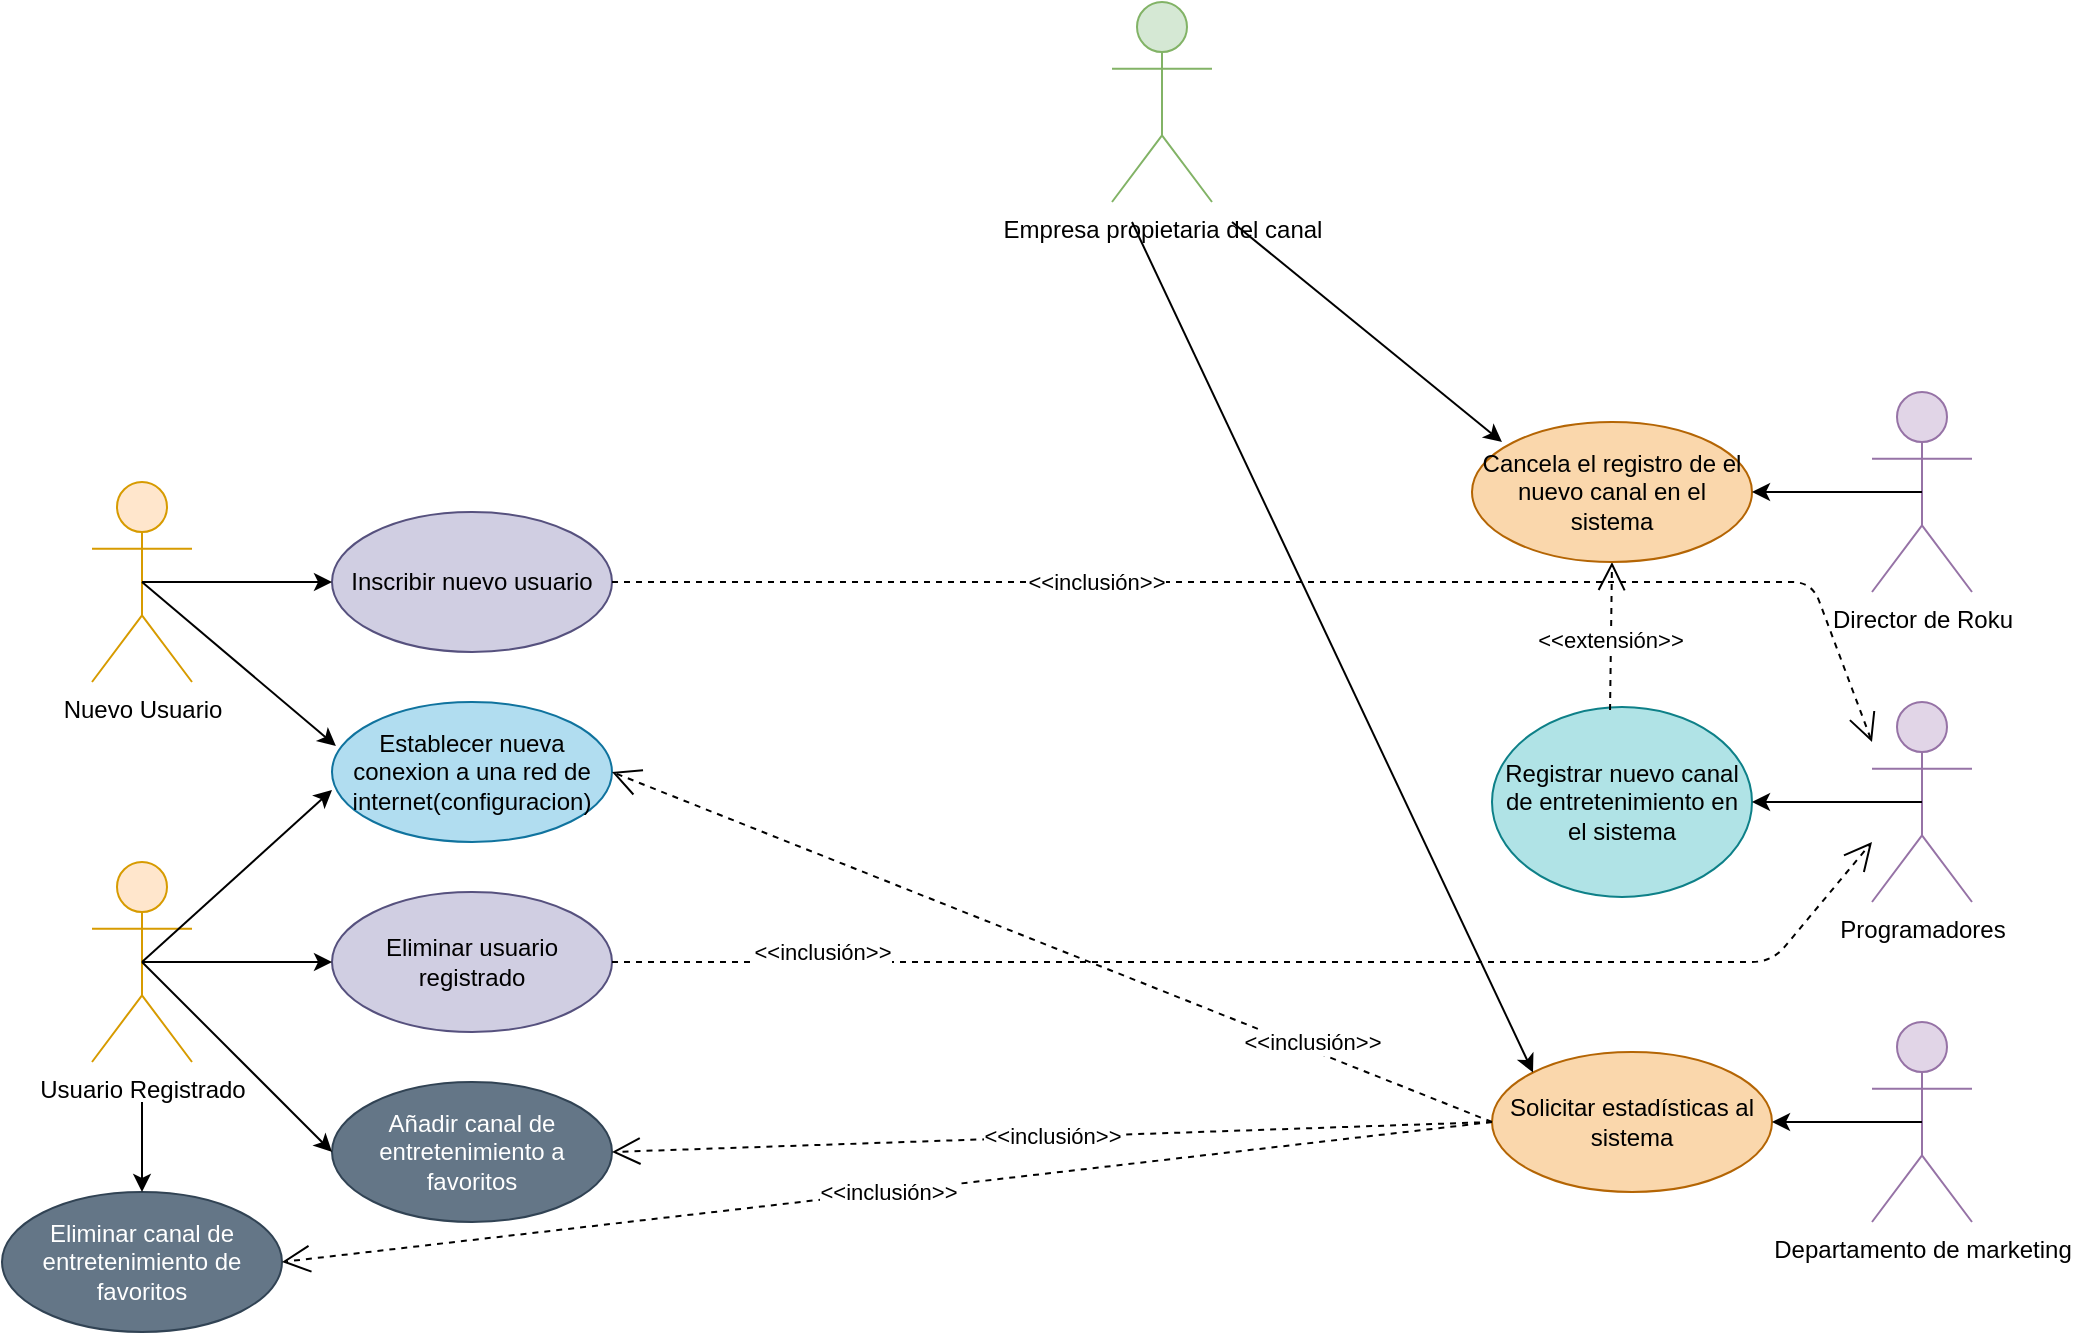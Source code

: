 <mxfile version="13.7.6" type="device"><diagram id="zeIgOpkLcLIv26TLdSMx" name="Page-1"><mxGraphModel dx="1379" dy="804" grid="1" gridSize="10" guides="1" tooltips="1" connect="1" arrows="1" fold="1" page="1" pageScale="1" pageWidth="827" pageHeight="1169" math="0" shadow="0"><root><mxCell id="0"/><mxCell id="1" parent="0"/><mxCell id="RYHGJsT757F3Si6adJhT-1" value="Nuevo Usuario" style="shape=umlActor;verticalLabelPosition=bottom;verticalAlign=top;html=1;outlineConnect=0;fillColor=#ffe6cc;strokeColor=#d79b00;" vertex="1" parent="1"><mxGeometry x="80" y="320" width="50" height="100" as="geometry"/></mxCell><mxCell id="RYHGJsT757F3Si6adJhT-4" value="Inscribir nuevo usuario" style="ellipse;whiteSpace=wrap;html=1;fillColor=#d0cee2;strokeColor=#56517e;" vertex="1" parent="1"><mxGeometry x="200" y="335" width="140" height="70" as="geometry"/></mxCell><mxCell id="RYHGJsT757F3Si6adJhT-6" value="" style="endArrow=classic;html=1;entryX=0;entryY=0.5;entryDx=0;entryDy=0;exitX=0.5;exitY=0.5;exitDx=0;exitDy=0;exitPerimeter=0;" edge="1" parent="1" source="RYHGJsT757F3Si6adJhT-1" target="RYHGJsT757F3Si6adJhT-4"><mxGeometry width="50" height="50" relative="1" as="geometry"><mxPoint x="400" y="600" as="sourcePoint"/><mxPoint x="450" y="550" as="targetPoint"/></mxGeometry></mxCell><mxCell id="RYHGJsT757F3Si6adJhT-7" value="Programadores" style="shape=umlActor;verticalLabelPosition=bottom;verticalAlign=top;html=1;outlineConnect=0;fillColor=#e1d5e7;strokeColor=#9673a6;" vertex="1" parent="1"><mxGeometry x="970" y="430" width="50" height="100" as="geometry"/></mxCell><mxCell id="RYHGJsT757F3Si6adJhT-10" value="Usuario Registrado" style="shape=umlActor;verticalLabelPosition=bottom;verticalAlign=top;html=1;outlineConnect=0;fillColor=#ffe6cc;strokeColor=#d79b00;" vertex="1" parent="1"><mxGeometry x="80" y="510" width="50" height="100" as="geometry"/></mxCell><mxCell id="RYHGJsT757F3Si6adJhT-11" value="Director de Roku" style="shape=umlActor;verticalLabelPosition=bottom;verticalAlign=top;html=1;outlineConnect=0;fillColor=#e1d5e7;strokeColor=#9673a6;" vertex="1" parent="1"><mxGeometry x="970" y="275" width="50" height="100" as="geometry"/></mxCell><mxCell id="RYHGJsT757F3Si6adJhT-12" value="Departamento de marketing" style="shape=umlActor;verticalLabelPosition=bottom;verticalAlign=top;html=1;outlineConnect=0;fillColor=#e1d5e7;strokeColor=#9673a6;" vertex="1" parent="1"><mxGeometry x="970" y="590" width="50" height="100" as="geometry"/></mxCell><mxCell id="RYHGJsT757F3Si6adJhT-17" value="Empresa propietaria del canal" style="shape=umlActor;verticalLabelPosition=bottom;verticalAlign=top;html=1;outlineConnect=0;fillColor=#d5e8d4;strokeColor=#82b366;" vertex="1" parent="1"><mxGeometry x="590" y="80" width="50" height="100" as="geometry"/></mxCell><mxCell id="RYHGJsT757F3Si6adJhT-18" value="Establecer nueva conexion a una red de internet(configuracion)" style="ellipse;whiteSpace=wrap;html=1;fillColor=#b1ddf0;strokeColor=#10739e;" vertex="1" parent="1"><mxGeometry x="200" y="430" width="140" height="70" as="geometry"/></mxCell><mxCell id="RYHGJsT757F3Si6adJhT-19" value="Eliminar usuario registrado" style="ellipse;whiteSpace=wrap;html=1;fillColor=#d0cee2;strokeColor=#56517e;" vertex="1" parent="1"><mxGeometry x="200" y="525" width="140" height="70" as="geometry"/></mxCell><mxCell id="RYHGJsT757F3Si6adJhT-20" value="Añadir canal de entretenimiento a favoritos" style="ellipse;whiteSpace=wrap;html=1;fillColor=#647687;strokeColor=#314354;fontColor=#ffffff;" vertex="1" parent="1"><mxGeometry x="200" y="620" width="140" height="70" as="geometry"/></mxCell><mxCell id="RYHGJsT757F3Si6adJhT-22" value="" style="endArrow=classic;html=1;exitX=0.5;exitY=0.5;exitDx=0;exitDy=0;exitPerimeter=0;entryX=0.014;entryY=0.314;entryDx=0;entryDy=0;entryPerimeter=0;" edge="1" parent="1" source="RYHGJsT757F3Si6adJhT-1" target="RYHGJsT757F3Si6adJhT-18"><mxGeometry width="50" height="50" relative="1" as="geometry"><mxPoint x="120" y="480" as="sourcePoint"/><mxPoint x="203" y="485" as="targetPoint"/></mxGeometry></mxCell><mxCell id="RYHGJsT757F3Si6adJhT-23" value="" style="endArrow=classic;html=1;entryX=0;entryY=0.629;entryDx=0;entryDy=0;exitX=0.5;exitY=0.5;exitDx=0;exitDy=0;exitPerimeter=0;entryPerimeter=0;" edge="1" parent="1" source="RYHGJsT757F3Si6adJhT-10" target="RYHGJsT757F3Si6adJhT-18"><mxGeometry width="50" height="50" relative="1" as="geometry"><mxPoint x="130" y="510" as="sourcePoint"/><mxPoint x="200" y="510" as="targetPoint"/></mxGeometry></mxCell><mxCell id="RYHGJsT757F3Si6adJhT-24" value="" style="endArrow=classic;html=1;entryX=0;entryY=0.5;entryDx=0;entryDy=0;exitX=0.5;exitY=0.5;exitDx=0;exitDy=0;exitPerimeter=0;" edge="1" parent="1" source="RYHGJsT757F3Si6adJhT-10" target="RYHGJsT757F3Si6adJhT-19"><mxGeometry width="50" height="50" relative="1" as="geometry"><mxPoint x="115" y="570" as="sourcePoint"/><mxPoint x="210" y="484.03" as="targetPoint"/></mxGeometry></mxCell><mxCell id="RYHGJsT757F3Si6adJhT-25" value="" style="endArrow=classic;html=1;entryX=0;entryY=0.5;entryDx=0;entryDy=0;exitX=0.5;exitY=0.5;exitDx=0;exitDy=0;exitPerimeter=0;" edge="1" parent="1" source="RYHGJsT757F3Si6adJhT-10" target="RYHGJsT757F3Si6adJhT-20"><mxGeometry width="50" height="50" relative="1" as="geometry"><mxPoint x="125" y="580" as="sourcePoint"/><mxPoint x="220" y="494.03" as="targetPoint"/></mxGeometry></mxCell><mxCell id="RYHGJsT757F3Si6adJhT-26" value="Registrar nuevo canal de entretenimiento en el sistema" style="ellipse;whiteSpace=wrap;html=1;fillColor=#b0e3e6;strokeColor=#0e8088;" vertex="1" parent="1"><mxGeometry x="780" y="432.5" width="130" height="95" as="geometry"/></mxCell><mxCell id="RYHGJsT757F3Si6adJhT-27" value="Eliminar canal de entretenimiento de favoritos" style="ellipse;whiteSpace=wrap;html=1;fillColor=#647687;strokeColor=#314354;fontColor=#ffffff;" vertex="1" parent="1"><mxGeometry x="35" y="675" width="140" height="70" as="geometry"/></mxCell><mxCell id="RYHGJsT757F3Si6adJhT-28" value="" style="endArrow=classic;html=1;entryX=0.5;entryY=0;entryDx=0;entryDy=0;" edge="1" parent="1" target="RYHGJsT757F3Si6adJhT-27"><mxGeometry width="50" height="50" relative="1" as="geometry"><mxPoint x="105" y="630" as="sourcePoint"/><mxPoint x="210" y="665" as="targetPoint"/></mxGeometry></mxCell><mxCell id="RYHGJsT757F3Si6adJhT-29" value="" style="endArrow=classic;html=1;entryX=1;entryY=0.5;entryDx=0;entryDy=0;exitX=0.5;exitY=0.5;exitDx=0;exitDy=0;exitPerimeter=0;" edge="1" parent="1" source="RYHGJsT757F3Si6adJhT-7" target="RYHGJsT757F3Si6adJhT-26"><mxGeometry width="50" height="50" relative="1" as="geometry"><mxPoint x="385" y="550" as="sourcePoint"/><mxPoint x="480" y="645" as="targetPoint"/></mxGeometry></mxCell><mxCell id="RYHGJsT757F3Si6adJhT-35" value="&amp;lt;&amp;lt;extensión&amp;gt;&amp;gt;" style="endArrow=open;endSize=12;dashed=1;html=1;exitX=0.454;exitY=0.016;exitDx=0;exitDy=0;exitPerimeter=0;entryX=0.5;entryY=1;entryDx=0;entryDy=0;" edge="1" parent="1" source="RYHGJsT757F3Si6adJhT-26" target="RYHGJsT757F3Si6adJhT-36"><mxGeometry x="-0.05" width="160" relative="1" as="geometry"><mxPoint x="831" y="210" as="sourcePoint"/><mxPoint x="991" y="210" as="targetPoint"/><Array as="points"/><mxPoint as="offset"/></mxGeometry></mxCell><mxCell id="RYHGJsT757F3Si6adJhT-36" value="Cancela el registro de el nuevo canal en el sistema" style="ellipse;whiteSpace=wrap;html=1;fillColor=#fad7ac;strokeColor=#b46504;" vertex="1" parent="1"><mxGeometry x="770" y="290" width="140" height="70" as="geometry"/></mxCell><mxCell id="RYHGJsT757F3Si6adJhT-37" value="" style="endArrow=classic;html=1;entryX=0.107;entryY=0.143;entryDx=0;entryDy=0;entryPerimeter=0;" edge="1" parent="1" target="RYHGJsT757F3Si6adJhT-36"><mxGeometry width="50" height="50" relative="1" as="geometry"><mxPoint x="650" y="190" as="sourcePoint"/><mxPoint x="685" y="130" as="targetPoint"/></mxGeometry></mxCell><mxCell id="RYHGJsT757F3Si6adJhT-38" value="" style="endArrow=classic;html=1;entryX=1;entryY=0.5;entryDx=0;entryDy=0;exitX=0.5;exitY=0.5;exitDx=0;exitDy=0;exitPerimeter=0;" edge="1" parent="1" source="RYHGJsT757F3Si6adJhT-11" target="RYHGJsT757F3Si6adJhT-36"><mxGeometry width="50" height="50" relative="1" as="geometry"><mxPoint x="575" y="130" as="sourcePoint"/><mxPoint x="694.98" y="280.01" as="targetPoint"/></mxGeometry></mxCell><mxCell id="RYHGJsT757F3Si6adJhT-39" value="Solicitar estadísticas al sistema" style="ellipse;whiteSpace=wrap;html=1;fillColor=#fad7ac;strokeColor=#b46504;" vertex="1" parent="1"><mxGeometry x="780" y="605" width="140" height="70" as="geometry"/></mxCell><mxCell id="RYHGJsT757F3Si6adJhT-40" value="" style="endArrow=classic;html=1;entryX=1;entryY=0.5;entryDx=0;entryDy=0;exitX=0.5;exitY=0.5;exitDx=0;exitDy=0;exitPerimeter=0;" edge="1" parent="1" source="RYHGJsT757F3Si6adJhT-12" target="RYHGJsT757F3Si6adJhT-39"><mxGeometry width="50" height="50" relative="1" as="geometry"><mxPoint x="575" y="130" as="sourcePoint"/><mxPoint x="794.98" y="310.01" as="targetPoint"/></mxGeometry></mxCell><mxCell id="RYHGJsT757F3Si6adJhT-41" value="&amp;lt;&amp;lt;inclusión&amp;gt;&amp;gt;" style="endArrow=open;endSize=12;dashed=1;html=1;exitX=0;exitY=0.5;exitDx=0;exitDy=0;entryX=1;entryY=0.5;entryDx=0;entryDy=0;" edge="1" parent="1" source="RYHGJsT757F3Si6adJhT-39" target="RYHGJsT757F3Si6adJhT-27"><mxGeometry width="160" relative="1" as="geometry"><mxPoint x="841" y="250" as="sourcePoint"/><mxPoint x="1001" y="250" as="targetPoint"/><Array as="points"/><mxPoint as="offset"/></mxGeometry></mxCell><mxCell id="RYHGJsT757F3Si6adJhT-42" value="&amp;lt;&amp;lt;inclusión&amp;gt;&amp;gt;" style="endArrow=open;endSize=12;dashed=1;html=1;exitX=0;exitY=0.5;exitDx=0;exitDy=0;entryX=1;entryY=0.5;entryDx=0;entryDy=0;" edge="1" parent="1" source="RYHGJsT757F3Si6adJhT-39" target="RYHGJsT757F3Si6adJhT-20"><mxGeometry width="160" relative="1" as="geometry"><mxPoint x="790" y="650" as="sourcePoint"/><mxPoint x="350" y="570" as="targetPoint"/><Array as="points"/><mxPoint as="offset"/></mxGeometry></mxCell><mxCell id="RYHGJsT757F3Si6adJhT-43" value="&amp;lt;&amp;lt;inclusión&amp;gt;&amp;gt;" style="endArrow=open;endSize=12;dashed=1;html=1;exitX=0;exitY=0.5;exitDx=0;exitDy=0;entryX=1;entryY=0.5;entryDx=0;entryDy=0;" edge="1" parent="1" source="RYHGJsT757F3Si6adJhT-39" target="RYHGJsT757F3Si6adJhT-18"><mxGeometry x="-0.584" y="-4" width="160" relative="1" as="geometry"><mxPoint x="800" y="660" as="sourcePoint"/><mxPoint x="360" y="580" as="targetPoint"/><Array as="points"/><mxPoint as="offset"/></mxGeometry></mxCell><mxCell id="RYHGJsT757F3Si6adJhT-44" value="&amp;lt;&amp;lt;inclusión&amp;gt;&amp;gt;" style="endArrow=open;endSize=12;dashed=1;html=1;exitX=1;exitY=0.5;exitDx=0;exitDy=0;" edge="1" parent="1" source="RYHGJsT757F3Si6adJhT-19"><mxGeometry x="-0.682" y="5" width="160" relative="1" as="geometry"><mxPoint x="790" y="650" as="sourcePoint"/><mxPoint x="970" y="500" as="targetPoint"/><Array as="points"><mxPoint x="920" y="560"/></Array><mxPoint as="offset"/></mxGeometry></mxCell><mxCell id="RYHGJsT757F3Si6adJhT-45" value="&amp;lt;&amp;lt;inclusión&amp;gt;&amp;gt;" style="endArrow=open;endSize=12;dashed=1;html=1;exitX=1;exitY=0.5;exitDx=0;exitDy=0;" edge="1" parent="1" source="RYHGJsT757F3Si6adJhT-4"><mxGeometry x="-0.295" width="160" relative="1" as="geometry"><mxPoint x="800" y="660" as="sourcePoint"/><mxPoint x="970" y="450" as="targetPoint"/><Array as="points"><mxPoint x="940" y="370"/></Array><mxPoint as="offset"/></mxGeometry></mxCell><mxCell id="RYHGJsT757F3Si6adJhT-46" value="" style="endArrow=classic;html=1;entryX=0;entryY=0;entryDx=0;entryDy=0;" edge="1" parent="1" target="RYHGJsT757F3Si6adJhT-39"><mxGeometry width="50" height="50" relative="1" as="geometry"><mxPoint x="600" y="190" as="sourcePoint"/><mxPoint x="794.98" y="310.01" as="targetPoint"/></mxGeometry></mxCell></root></mxGraphModel></diagram></mxfile>